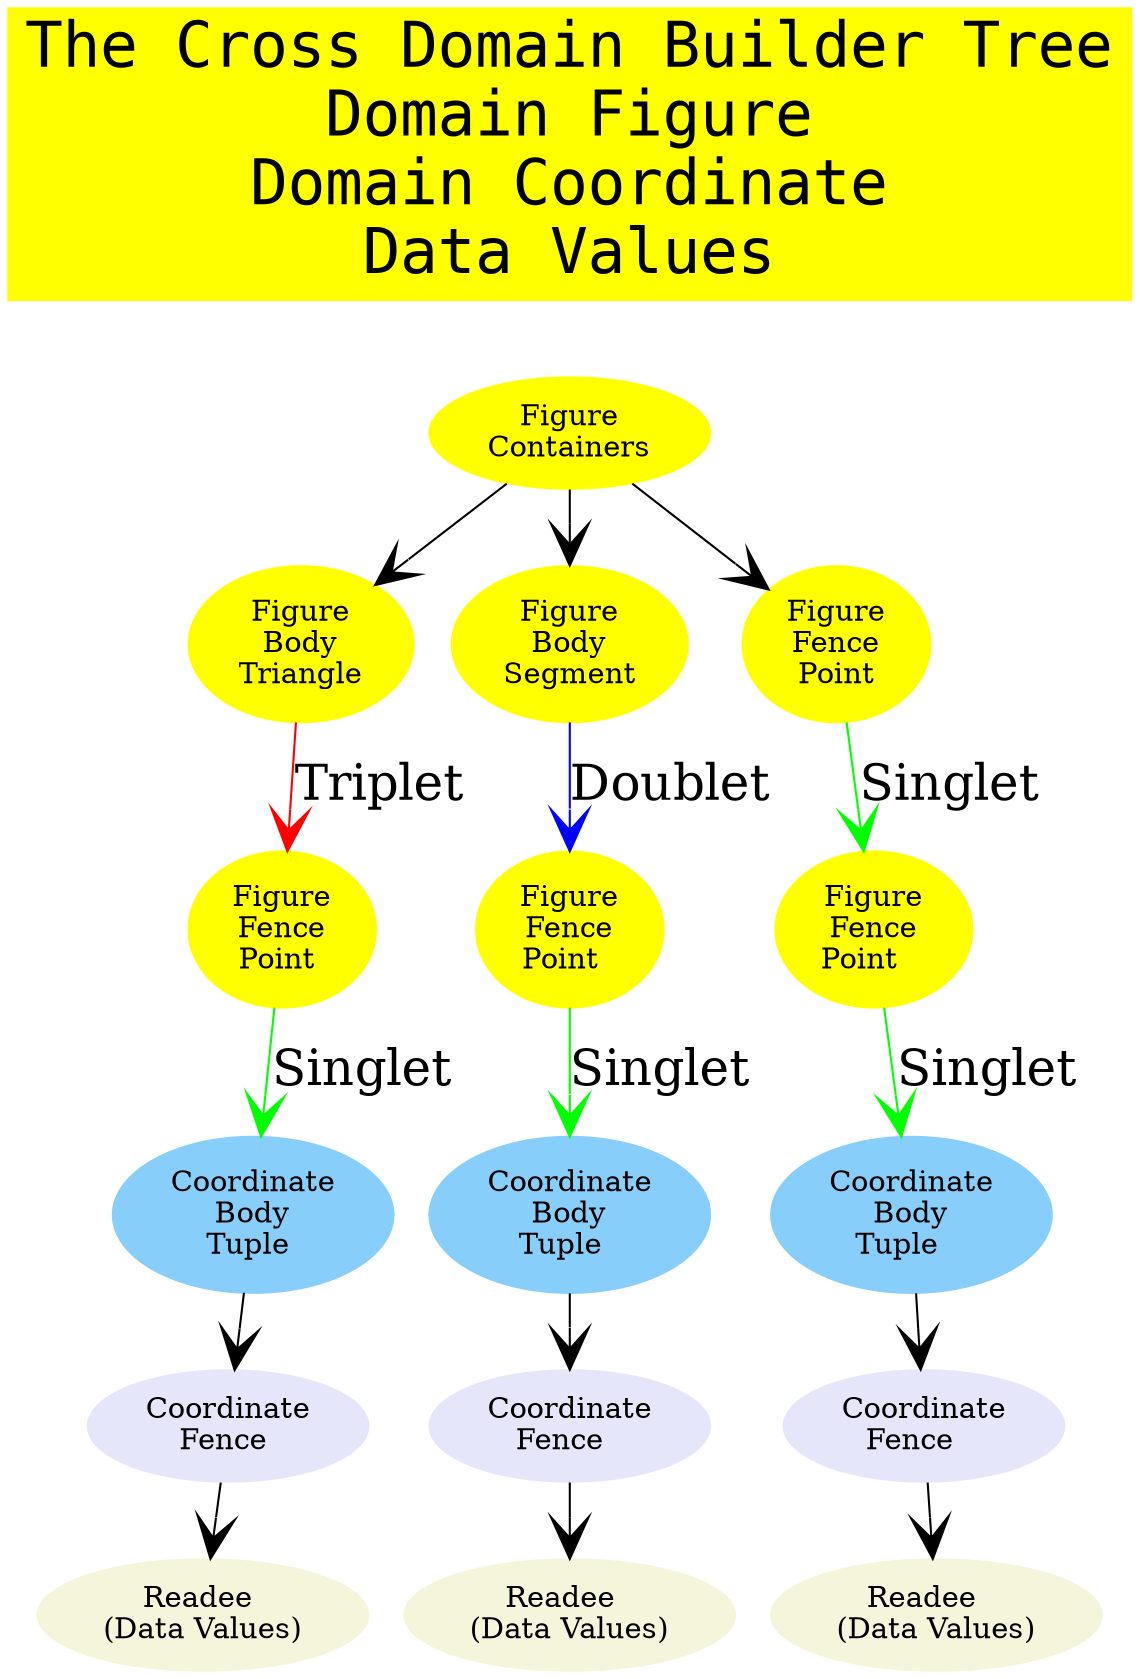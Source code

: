 digraph Frames {
                size="40,15";
                edge [arrowhead = "vee", arrowsize = "2.0", style="solid", taillabel = ""];

  Title [
  	label = "The Cross Domain Builder Tree\nDomain Figure\nDomain Coordinate\nData Values", fontsize=30, shape=box, fontname=Courier, color=yellow, style=filled
  ];



style="setlinewidth(5)"

  "Figure\nContainers" [style = filled, color = yellow];
  "Figure\nBody\nTriangle" [style = filled, color = yellow];
  "Figure\nBody\nSegment"  [style = filled, color = yellow];
  "Figure\nFence\nPoint"  [style = filled, color = yellow];
  "Figure\nFence\nPoint "  [style = filled, color = yellow];
  "Figure\nFence\nPoint  "  [style = filled, color = yellow];
  "Figure\nFence\nPoint   "  [style = filled, color = yellow];

  "Coordinate\nBody\nTuple " [style = filled, color = lightskyblue];
  "Coordinate\nBody\nTuple  " [style = filled, color = lightskyblue];
  "Coordinate\nBody\nTuple   " [style = filled, color = lightskyblue];
  "Coordinate\nFence " [style = filled, color = lavender];
  "Coordinate\nFence  " [style = filled, color = lavender];
  "Coordinate\nFence   " [style = filled, color = lavender];

  "Readee \n(Data Values)" [style = filled, color = beige];
  "Readee  \n(Data Values)" [style = filled, color = beige];
  "Readee   \n(Data Values)" [style = filled, color = beige];

  Title -> "Figure\nContainers" [style="invis"];

  "Figure\nContainers" -> "Figure\nBody\nTriangle";
  "Figure\nContainers" -> "Figure\nBody\nSegment";
  "Figure\nContainers" -> "Figure\nFence\nPoint";

  "Figure\nBody\nTriangle" -> "Figure\nFence\nPoint " [color=red, label="Triplet", fontsize=24];
  "Figure\nBody\nSegment" -> "Figure\nFence\nPoint  " [color=blue, label="Doublet", fontsize=24];

  "Figure\nFence\nPoint" -> "Figure\nFence\nPoint   " [color=green, label="Singlet", fontsize=24];

  "Figure\nFence\nPoint " -> "Coordinate\nBody\nTuple "  [color=green, label="Singlet", fontsize=24];
  "Figure\nFence\nPoint  " -> "Coordinate\nBody\nTuple  "  [color=green, label="Singlet", fontsize=24];
  "Figure\nFence\nPoint   " -> "Coordinate\nBody\nTuple   " [color=green, label="Singlet", fontsize=24];

  "Coordinate\nBody\nTuple " -> "Coordinate\nFence ";
  "Coordinate\nBody\nTuple  " -> "Coordinate\nFence  ";
  "Coordinate\nBody\nTuple   " -> "Coordinate\nFence   ";

  "Coordinate\nFence " -> "Readee \n(Data Values)";
  "Coordinate\nFence  " -> "Readee  \n(Data Values)";
  "Coordinate\nFence   " -> "Readee   \n(Data Values)";
		
}

